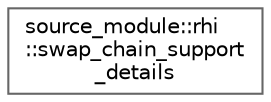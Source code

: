 digraph "类继承关系图"
{
 // LATEX_PDF_SIZE
  bgcolor="transparent";
  edge [fontname=Helvetica,fontsize=10,labelfontname=Helvetica,labelfontsize=10];
  node [fontname=Helvetica,fontsize=10,shape=box,height=0.2,width=0.4];
  rankdir="LR";
  Node0 [id="Node000000",label="source_module::rhi\l::swap_chain_support\l_details",height=0.2,width=0.4,color="grey40", fillcolor="white", style="filled",URL="$structsource__module_1_1rhi_1_1swap__chain__support__details.html",tooltip=" "];
}
